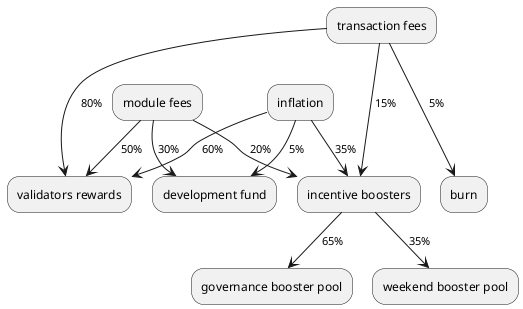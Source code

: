 @startuml
"inflation" -->[60%] "validators rewards"
"inflation" -->[5%] "development fund"
"inflation" -->[35%] "incentive boosters"

"transaction fees" --->[80%] "validators rewards"
"transaction fees" --->[5%] "burn"
"transaction fees" --->[15%] "incentive boosters"

"module fees" -->[50%] "validators rewards"
"module fees" -->[30%] "development fund"
"module fees" -->[20%] "incentive boosters"

"incentive boosters" -->[65%] "governance booster pool"
"incentive boosters" -->[35%] "weekend booster pool"
@enduml